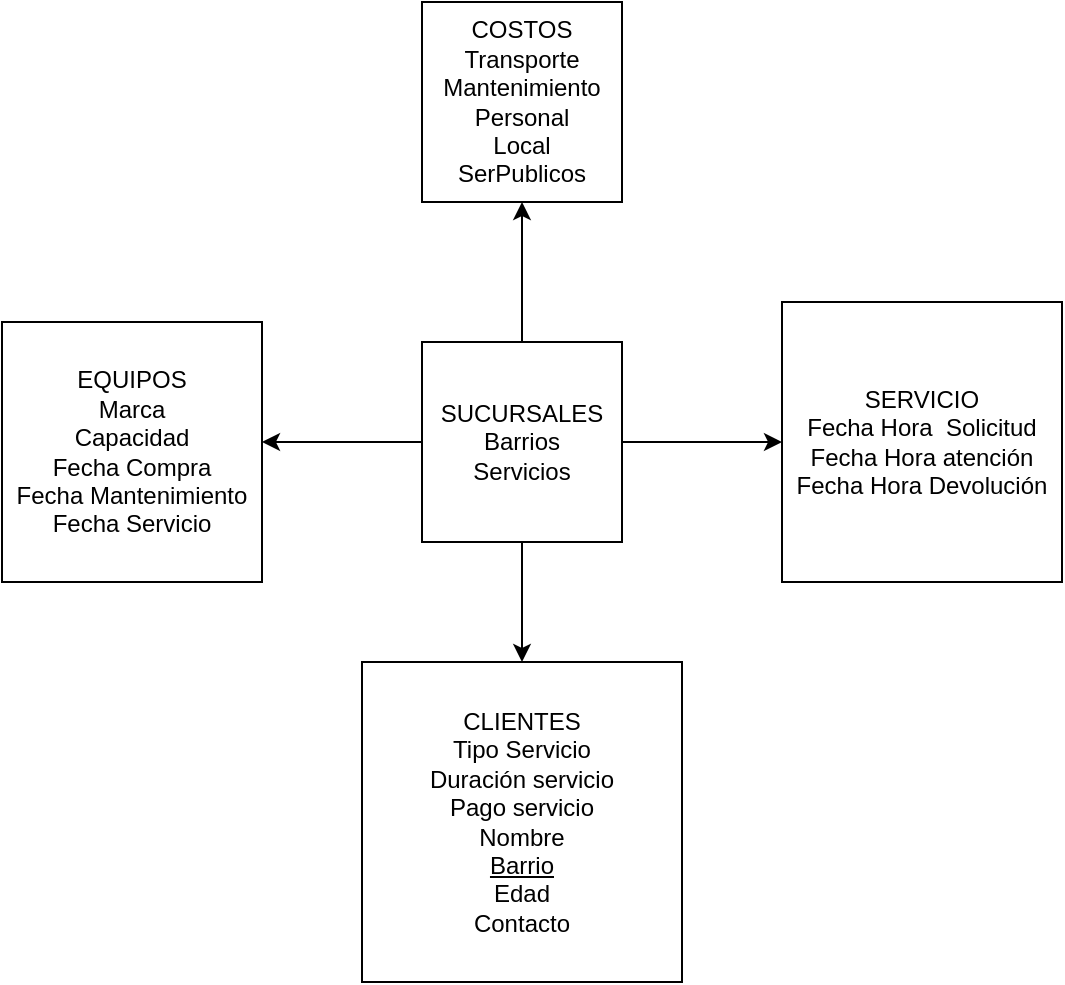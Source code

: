 <mxfile version="15.2.5" type="github">
  <diagram id="G0kcrmgzO1Yep1q2-as3" name="Page-1">
    <mxGraphModel dx="713" dy="777" grid="1" gridSize="10" guides="1" tooltips="1" connect="1" arrows="1" fold="1" page="1" pageScale="1" pageWidth="850" pageHeight="1100" math="0" shadow="0">
      <root>
        <mxCell id="0" />
        <mxCell id="1" parent="0" />
        <mxCell id="momm29Z3CLmcByE1CaIG-7" value="" style="edgeStyle=orthogonalEdgeStyle;rounded=0;orthogonalLoop=1;jettySize=auto;html=1;" edge="1" parent="1" source="momm29Z3CLmcByE1CaIG-2">
          <mxGeometry relative="1" as="geometry">
            <mxPoint x="160" y="360" as="targetPoint" />
          </mxGeometry>
        </mxCell>
        <mxCell id="momm29Z3CLmcByE1CaIG-10" value="" style="edgeStyle=orthogonalEdgeStyle;rounded=0;orthogonalLoop=1;jettySize=auto;html=1;" edge="1" parent="1" source="momm29Z3CLmcByE1CaIG-2" target="momm29Z3CLmcByE1CaIG-9">
          <mxGeometry relative="1" as="geometry" />
        </mxCell>
        <mxCell id="momm29Z3CLmcByE1CaIG-12" value="" style="edgeStyle=orthogonalEdgeStyle;rounded=0;orthogonalLoop=1;jettySize=auto;html=1;" edge="1" parent="1" source="momm29Z3CLmcByE1CaIG-2" target="momm29Z3CLmcByE1CaIG-11">
          <mxGeometry relative="1" as="geometry">
            <mxPoint x="490" y="480" as="targetPoint" />
            <Array as="points" />
          </mxGeometry>
        </mxCell>
        <mxCell id="momm29Z3CLmcByE1CaIG-19" value="" style="edgeStyle=orthogonalEdgeStyle;rounded=0;orthogonalLoop=1;jettySize=auto;html=1;" edge="1" parent="1" source="momm29Z3CLmcByE1CaIG-2" target="momm29Z3CLmcByE1CaIG-4">
          <mxGeometry relative="1" as="geometry" />
        </mxCell>
        <mxCell id="momm29Z3CLmcByE1CaIG-2" value="SUCURSALES&lt;br&gt;Barrios&lt;br&gt;Servicios" style="whiteSpace=wrap;html=1;aspect=fixed;" vertex="1" parent="1">
          <mxGeometry x="240" y="310" width="100" height="100" as="geometry" />
        </mxCell>
        <mxCell id="momm29Z3CLmcByE1CaIG-4" value="COSTOS&lt;br&gt;Transporte&lt;br&gt;Mantenimiento&lt;br&gt;Personal&lt;br&gt;Local&lt;br&gt;SerPublicos" style="whiteSpace=wrap;html=1;aspect=fixed;" vertex="1" parent="1">
          <mxGeometry x="240" y="140" width="100" height="100" as="geometry" />
        </mxCell>
        <mxCell id="momm29Z3CLmcByE1CaIG-6" value="EQUIPOS&lt;br&gt;Marca&lt;br&gt;Capacidad&lt;br&gt;Fecha Compra&lt;br&gt;Fecha Mantenimiento&lt;br&gt;Fecha Servicio" style="whiteSpace=wrap;html=1;aspect=fixed;" vertex="1" parent="1">
          <mxGeometry x="30" y="300" width="130" height="130" as="geometry" />
        </mxCell>
        <mxCell id="momm29Z3CLmcByE1CaIG-9" value="CLIENTES&lt;br&gt;Tipo Servicio&lt;br&gt;Duración servicio&lt;br&gt;Pago servicio&lt;br&gt;Nombre&lt;br&gt;&lt;u&gt;Barrio&lt;br&gt;&lt;/u&gt;Edad&lt;br&gt;Contacto" style="whiteSpace=wrap;html=1;aspect=fixed;" vertex="1" parent="1">
          <mxGeometry x="210" y="470" width="160" height="160" as="geometry" />
        </mxCell>
        <mxCell id="momm29Z3CLmcByE1CaIG-11" value="SERVICIO&lt;br&gt;Fecha Hora&amp;nbsp; Solicitud&lt;br&gt;Fecha Hora atención&lt;br&gt;Fecha Hora Devolución" style="whiteSpace=wrap;html=1;aspect=fixed;" vertex="1" parent="1">
          <mxGeometry x="420" y="290" width="140" height="140" as="geometry" />
        </mxCell>
      </root>
    </mxGraphModel>
  </diagram>
</mxfile>
